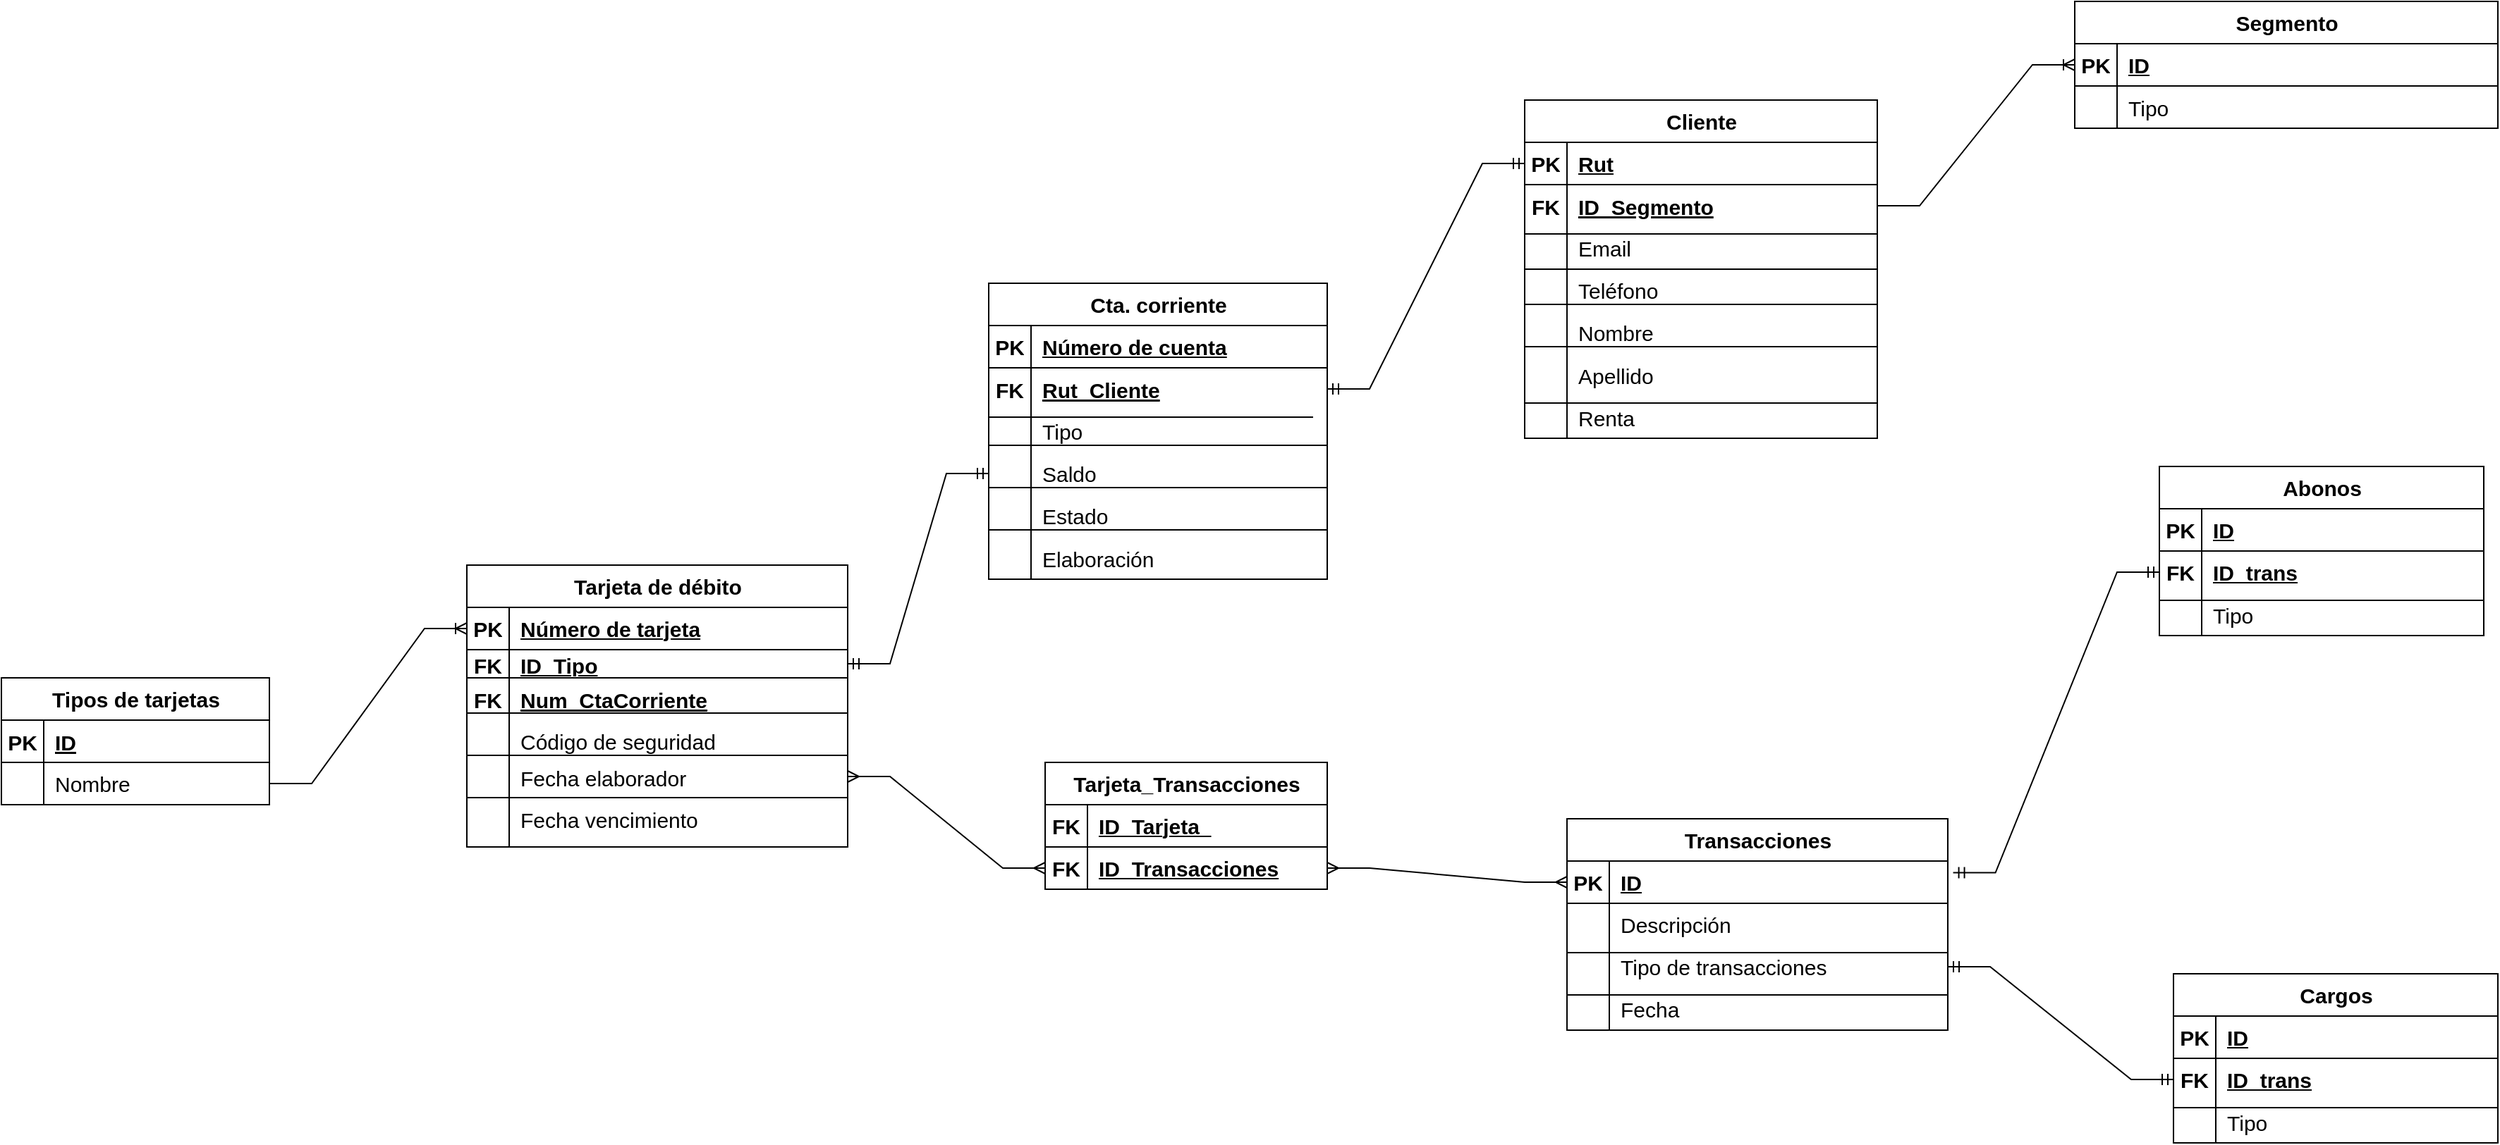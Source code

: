 <mxfile version="28.2.5">
  <diagram name="Página-1" id="zGuOW8MlXvTm0jFQxQUc">
    <mxGraphModel dx="2046" dy="1026" grid="1" gridSize="10" guides="1" tooltips="1" connect="1" arrows="1" fold="1" page="1" pageScale="1" pageWidth="6000" pageHeight="4000" math="0" shadow="0">
      <root>
        <mxCell id="0" />
        <mxCell id="1" parent="0" />
        <mxCell id="PVCWbv62_VOwnZHfIBGJ-14" value="Tarjeta de débito" style="shape=table;startSize=30;container=1;collapsible=1;childLayout=tableLayout;fixedRows=1;rowLines=0;fontStyle=1;align=center;resizeLast=1;html=1;fontSize=15;" parent="1" vertex="1">
          <mxGeometry x="2850" y="3880" width="270" height="200" as="geometry" />
        </mxCell>
        <mxCell id="PVCWbv62_VOwnZHfIBGJ-15" value="" style="shape=tableRow;horizontal=0;startSize=0;swimlaneHead=0;swimlaneBody=0;fillColor=none;collapsible=0;dropTarget=0;points=[[0,0.5],[1,0.5]];portConstraint=eastwest;top=0;left=0;right=0;bottom=1;fontSize=15;" parent="PVCWbv62_VOwnZHfIBGJ-14" vertex="1">
          <mxGeometry y="30" width="270" height="30" as="geometry" />
        </mxCell>
        <mxCell id="PVCWbv62_VOwnZHfIBGJ-16" value="PK" style="shape=partialRectangle;connectable=0;fillColor=none;top=0;left=0;bottom=0;right=0;fontStyle=1;overflow=hidden;whiteSpace=wrap;html=1;fontSize=15;" parent="PVCWbv62_VOwnZHfIBGJ-15" vertex="1">
          <mxGeometry width="30" height="30" as="geometry">
            <mxRectangle width="30" height="30" as="alternateBounds" />
          </mxGeometry>
        </mxCell>
        <mxCell id="PVCWbv62_VOwnZHfIBGJ-17" value="Número de tarjeta" style="shape=partialRectangle;connectable=0;fillColor=none;top=0;left=0;bottom=0;right=0;align=left;spacingLeft=6;fontStyle=5;overflow=hidden;whiteSpace=wrap;html=1;fontSize=15;" parent="PVCWbv62_VOwnZHfIBGJ-15" vertex="1">
          <mxGeometry x="30" width="240" height="30" as="geometry">
            <mxRectangle width="240" height="30" as="alternateBounds" />
          </mxGeometry>
        </mxCell>
        <mxCell id="PVCWbv62_VOwnZHfIBGJ-18" value="" style="shape=tableRow;horizontal=0;startSize=0;swimlaneHead=0;swimlaneBody=0;fillColor=none;collapsible=0;dropTarget=0;points=[[0,0.5],[1,0.5]];portConstraint=eastwest;top=0;left=0;right=0;bottom=0;fontSize=15;" parent="PVCWbv62_VOwnZHfIBGJ-14" vertex="1">
          <mxGeometry y="60" width="270" height="20" as="geometry" />
        </mxCell>
        <mxCell id="PVCWbv62_VOwnZHfIBGJ-19" value="&lt;b&gt;FK&lt;/b&gt;" style="shape=partialRectangle;connectable=0;fillColor=none;top=0;left=0;bottom=0;right=0;editable=1;overflow=hidden;whiteSpace=wrap;html=1;fontSize=15;" parent="PVCWbv62_VOwnZHfIBGJ-18" vertex="1">
          <mxGeometry width="30" height="20" as="geometry">
            <mxRectangle width="30" height="20" as="alternateBounds" />
          </mxGeometry>
        </mxCell>
        <mxCell id="PVCWbv62_VOwnZHfIBGJ-20" value="&lt;u&gt;&lt;b&gt;ID_Tipo&lt;/b&gt;&lt;/u&gt;" style="shape=partialRectangle;connectable=0;fillColor=none;top=0;left=0;bottom=0;right=0;align=left;spacingLeft=6;overflow=hidden;whiteSpace=wrap;html=1;fontSize=15;" parent="PVCWbv62_VOwnZHfIBGJ-18" vertex="1">
          <mxGeometry x="30" width="240" height="20" as="geometry">
            <mxRectangle width="240" height="20" as="alternateBounds" />
          </mxGeometry>
        </mxCell>
        <mxCell id="PVCWbv62_VOwnZHfIBGJ-183" value="" style="shape=tableRow;horizontal=0;startSize=0;swimlaneHead=0;swimlaneBody=0;fillColor=none;collapsible=0;dropTarget=0;points=[[0,0.5],[1,0.5]];portConstraint=eastwest;top=0;left=0;right=0;bottom=0;fontSize=15;" parent="PVCWbv62_VOwnZHfIBGJ-14" vertex="1">
          <mxGeometry y="80" width="270" height="30" as="geometry" />
        </mxCell>
        <mxCell id="PVCWbv62_VOwnZHfIBGJ-184" value="FK" style="shape=partialRectangle;connectable=0;fillColor=none;top=0;left=0;bottom=0;right=0;editable=1;overflow=hidden;fontSize=15;fontStyle=1" parent="PVCWbv62_VOwnZHfIBGJ-183" vertex="1">
          <mxGeometry width="30" height="30" as="geometry">
            <mxRectangle width="30" height="30" as="alternateBounds" />
          </mxGeometry>
        </mxCell>
        <mxCell id="PVCWbv62_VOwnZHfIBGJ-185" value="Num_CtaCorriente" style="shape=partialRectangle;connectable=0;fillColor=none;top=0;left=0;bottom=0;right=0;align=left;spacingLeft=6;overflow=hidden;fontSize=15;fontStyle=5" parent="PVCWbv62_VOwnZHfIBGJ-183" vertex="1">
          <mxGeometry x="30" width="240" height="30" as="geometry">
            <mxRectangle width="240" height="30" as="alternateBounds" />
          </mxGeometry>
        </mxCell>
        <mxCell id="PVCWbv62_VOwnZHfIBGJ-21" value="" style="shape=tableRow;horizontal=0;startSize=0;swimlaneHead=0;swimlaneBody=0;fillColor=none;collapsible=0;dropTarget=0;points=[[0,0.5],[1,0.5]];portConstraint=eastwest;top=0;left=0;right=0;bottom=0;fontSize=15;" parent="PVCWbv62_VOwnZHfIBGJ-14" vertex="1">
          <mxGeometry y="110" width="270" height="30" as="geometry" />
        </mxCell>
        <mxCell id="PVCWbv62_VOwnZHfIBGJ-22" value="" style="shape=partialRectangle;connectable=0;fillColor=none;top=0;left=0;bottom=0;right=0;editable=1;overflow=hidden;whiteSpace=wrap;html=1;fontSize=15;" parent="PVCWbv62_VOwnZHfIBGJ-21" vertex="1">
          <mxGeometry width="30" height="30" as="geometry">
            <mxRectangle width="30" height="30" as="alternateBounds" />
          </mxGeometry>
        </mxCell>
        <mxCell id="PVCWbv62_VOwnZHfIBGJ-23" value="Código de seguridad" style="shape=partialRectangle;connectable=0;fillColor=none;top=0;left=0;bottom=0;right=0;align=left;spacingLeft=6;overflow=hidden;whiteSpace=wrap;html=1;fontSize=15;" parent="PVCWbv62_VOwnZHfIBGJ-21" vertex="1">
          <mxGeometry x="30" width="240" height="30" as="geometry">
            <mxRectangle width="240" height="30" as="alternateBounds" />
          </mxGeometry>
        </mxCell>
        <mxCell id="PVCWbv62_VOwnZHfIBGJ-24" value="" style="shape=tableRow;horizontal=0;startSize=0;swimlaneHead=0;swimlaneBody=0;fillColor=none;collapsible=0;dropTarget=0;points=[[0,0.5],[1,0.5]];portConstraint=eastwest;top=0;left=0;right=0;bottom=0;fontSize=15;" parent="PVCWbv62_VOwnZHfIBGJ-14" vertex="1">
          <mxGeometry y="140" width="270" height="20" as="geometry" />
        </mxCell>
        <mxCell id="PVCWbv62_VOwnZHfIBGJ-25" value="" style="shape=partialRectangle;connectable=0;fillColor=none;top=0;left=0;bottom=0;right=0;editable=1;overflow=hidden;whiteSpace=wrap;html=1;fontSize=15;" parent="PVCWbv62_VOwnZHfIBGJ-24" vertex="1">
          <mxGeometry width="30" height="20" as="geometry">
            <mxRectangle width="30" height="20" as="alternateBounds" />
          </mxGeometry>
        </mxCell>
        <mxCell id="PVCWbv62_VOwnZHfIBGJ-26" value="Fecha elaborador" style="shape=partialRectangle;connectable=0;fillColor=none;top=0;left=0;bottom=0;right=0;align=left;spacingLeft=6;overflow=hidden;whiteSpace=wrap;html=1;fontSize=15;" parent="PVCWbv62_VOwnZHfIBGJ-24" vertex="1">
          <mxGeometry x="30" width="240" height="20" as="geometry">
            <mxRectangle width="240" height="20" as="alternateBounds" />
          </mxGeometry>
        </mxCell>
        <mxCell id="PVCWbv62_VOwnZHfIBGJ-28" value="" style="shape=tableRow;horizontal=0;startSize=0;swimlaneHead=0;swimlaneBody=0;fillColor=none;collapsible=0;dropTarget=0;points=[[0,0.5],[1,0.5]];portConstraint=eastwest;top=0;left=0;right=0;bottom=0;fontSize=15;" parent="PVCWbv62_VOwnZHfIBGJ-14" vertex="1">
          <mxGeometry y="160" width="270" height="40" as="geometry" />
        </mxCell>
        <mxCell id="PVCWbv62_VOwnZHfIBGJ-29" value="" style="shape=partialRectangle;connectable=0;fillColor=none;top=0;left=0;bottom=0;right=0;editable=1;overflow=hidden;fontSize=15;" parent="PVCWbv62_VOwnZHfIBGJ-28" vertex="1">
          <mxGeometry width="30" height="40" as="geometry">
            <mxRectangle width="30" height="40" as="alternateBounds" />
          </mxGeometry>
        </mxCell>
        <mxCell id="PVCWbv62_VOwnZHfIBGJ-30" value="Fecha vencimiento" style="shape=partialRectangle;connectable=0;fillColor=none;top=0;left=0;bottom=0;right=0;align=left;spacingLeft=6;overflow=hidden;fontSize=15;" parent="PVCWbv62_VOwnZHfIBGJ-28" vertex="1">
          <mxGeometry x="30" width="240" height="40" as="geometry">
            <mxRectangle width="240" height="40" as="alternateBounds" />
          </mxGeometry>
        </mxCell>
        <mxCell id="PVCWbv62_VOwnZHfIBGJ-31" style="edgeStyle=orthogonalEdgeStyle;rounded=0;orthogonalLoop=1;jettySize=auto;html=1;exitX=0.5;exitY=1;exitDx=0;exitDy=0;entryX=0.503;entryY=1.022;entryDx=0;entryDy=0;entryPerimeter=0;fontSize=15;" parent="PVCWbv62_VOwnZHfIBGJ-14" source="PVCWbv62_VOwnZHfIBGJ-14" target="PVCWbv62_VOwnZHfIBGJ-28" edge="1">
          <mxGeometry relative="1" as="geometry" />
        </mxCell>
        <mxCell id="PVCWbv62_VOwnZHfIBGJ-36" value="Tipos de tarjetas" style="shape=table;startSize=30;container=1;collapsible=1;childLayout=tableLayout;fixedRows=1;rowLines=0;fontStyle=1;align=center;resizeLast=1;html=1;fontSize=15;" parent="1" vertex="1">
          <mxGeometry x="2520" y="3960" width="190" height="90" as="geometry" />
        </mxCell>
        <mxCell id="m0Mrnol7R8_6-T-omdKF-2" value="" style="shape=tableRow;horizontal=0;startSize=0;swimlaneHead=0;swimlaneBody=0;fillColor=none;collapsible=0;dropTarget=0;points=[[0,0.5],[1,0.5]];portConstraint=eastwest;top=0;left=0;right=0;bottom=0;strokeWidth=1;fontSize=15;" parent="PVCWbv62_VOwnZHfIBGJ-36" vertex="1">
          <mxGeometry y="30" width="190" height="30" as="geometry" />
        </mxCell>
        <mxCell id="m0Mrnol7R8_6-T-omdKF-3" value="PK" style="shape=partialRectangle;connectable=0;fillColor=none;top=0;left=0;bottom=0;right=0;editable=1;overflow=hidden;strokeWidth=1;fontSize=15;fontStyle=1" parent="m0Mrnol7R8_6-T-omdKF-2" vertex="1">
          <mxGeometry width="30" height="30" as="geometry">
            <mxRectangle width="30" height="30" as="alternateBounds" />
          </mxGeometry>
        </mxCell>
        <mxCell id="m0Mrnol7R8_6-T-omdKF-4" value="ID" style="shape=partialRectangle;connectable=0;fillColor=none;top=0;left=0;bottom=0;right=0;align=left;spacingLeft=6;overflow=hidden;strokeWidth=1;fontSize=15;fontStyle=5" parent="m0Mrnol7R8_6-T-omdKF-2" vertex="1">
          <mxGeometry x="30" width="160" height="30" as="geometry">
            <mxRectangle width="160" height="30" as="alternateBounds" />
          </mxGeometry>
        </mxCell>
        <mxCell id="PVCWbv62_VOwnZHfIBGJ-40" value="" style="shape=tableRow;horizontal=0;startSize=0;swimlaneHead=0;swimlaneBody=0;fillColor=none;collapsible=0;dropTarget=0;points=[[0,0.5],[1,0.5]];portConstraint=eastwest;top=0;left=0;right=0;bottom=0;fontSize=15;" parent="PVCWbv62_VOwnZHfIBGJ-36" vertex="1">
          <mxGeometry y="60" width="190" height="30" as="geometry" />
        </mxCell>
        <mxCell id="PVCWbv62_VOwnZHfIBGJ-41" value="" style="shape=partialRectangle;connectable=0;fillColor=none;top=0;left=0;bottom=0;right=0;editable=1;overflow=hidden;whiteSpace=wrap;html=1;fontSize=15;" parent="PVCWbv62_VOwnZHfIBGJ-40" vertex="1">
          <mxGeometry width="30" height="30" as="geometry">
            <mxRectangle width="30" height="30" as="alternateBounds" />
          </mxGeometry>
        </mxCell>
        <mxCell id="PVCWbv62_VOwnZHfIBGJ-42" value="Nombre" style="shape=partialRectangle;connectable=0;fillColor=none;top=0;left=0;bottom=0;right=0;align=left;spacingLeft=6;overflow=hidden;whiteSpace=wrap;html=1;fontSize=15;" parent="PVCWbv62_VOwnZHfIBGJ-40" vertex="1">
          <mxGeometry x="30" width="160" height="30" as="geometry">
            <mxRectangle width="160" height="30" as="alternateBounds" />
          </mxGeometry>
        </mxCell>
        <mxCell id="PVCWbv62_VOwnZHfIBGJ-54" value="" style="edgeStyle=entityRelationEdgeStyle;fontSize=12;html=1;endArrow=ERoneToMany;rounded=0;entryX=0;entryY=0.5;entryDx=0;entryDy=0;exitX=1;exitY=0.5;exitDx=0;exitDy=0;" parent="1" target="PVCWbv62_VOwnZHfIBGJ-15" edge="1">
          <mxGeometry width="100" height="100" relative="1" as="geometry">
            <mxPoint x="2710" y="4035" as="sourcePoint" />
            <mxPoint x="2820" y="3950" as="targetPoint" />
          </mxGeometry>
        </mxCell>
        <mxCell id="PVCWbv62_VOwnZHfIBGJ-55" value="" style="line;strokeWidth=1;rotatable=0;dashed=0;labelPosition=right;align=left;verticalAlign=middle;spacingTop=0;spacingLeft=6;points=[];portConstraint=eastwest;" parent="1" vertex="1">
          <mxGeometry x="2850" y="3955" width="270" height="10" as="geometry" />
        </mxCell>
        <mxCell id="PVCWbv62_VOwnZHfIBGJ-56" value="" style="line;strokeWidth=1;rotatable=0;dashed=0;labelPosition=right;align=left;verticalAlign=middle;spacingTop=0;spacingLeft=6;points=[];portConstraint=eastwest;" parent="1" vertex="1">
          <mxGeometry x="2850" y="3980" width="270" height="10" as="geometry" />
        </mxCell>
        <mxCell id="PVCWbv62_VOwnZHfIBGJ-57" value="" style="line;strokeWidth=1;rotatable=0;dashed=0;labelPosition=right;align=left;verticalAlign=middle;spacingTop=0;spacingLeft=6;points=[];portConstraint=eastwest;" parent="1" vertex="1">
          <mxGeometry x="2850" y="4010" width="270" height="10" as="geometry" />
        </mxCell>
        <mxCell id="PVCWbv62_VOwnZHfIBGJ-58" value="Transacciones" style="shape=table;startSize=30;container=1;collapsible=1;childLayout=tableLayout;fixedRows=1;rowLines=0;fontStyle=1;align=center;resizeLast=1;html=1;fontSize=15;" parent="1" vertex="1">
          <mxGeometry x="3630" y="4060" width="270" height="150" as="geometry" />
        </mxCell>
        <mxCell id="PVCWbv62_VOwnZHfIBGJ-59" value="" style="shape=tableRow;horizontal=0;startSize=0;swimlaneHead=0;swimlaneBody=0;fillColor=none;collapsible=0;dropTarget=0;points=[[0,0.5],[1,0.5]];portConstraint=eastwest;top=0;left=0;right=0;bottom=1;fontSize=15;" parent="PVCWbv62_VOwnZHfIBGJ-58" vertex="1">
          <mxGeometry y="30" width="270" height="30" as="geometry" />
        </mxCell>
        <mxCell id="PVCWbv62_VOwnZHfIBGJ-60" value="PK" style="shape=partialRectangle;connectable=0;fillColor=none;top=0;left=0;bottom=0;right=0;fontStyle=1;overflow=hidden;whiteSpace=wrap;html=1;fontSize=15;" parent="PVCWbv62_VOwnZHfIBGJ-59" vertex="1">
          <mxGeometry width="30" height="30" as="geometry">
            <mxRectangle width="30" height="30" as="alternateBounds" />
          </mxGeometry>
        </mxCell>
        <mxCell id="PVCWbv62_VOwnZHfIBGJ-61" value="ID" style="shape=partialRectangle;connectable=0;fillColor=none;top=0;left=0;bottom=0;right=0;align=left;spacingLeft=6;fontStyle=5;overflow=hidden;whiteSpace=wrap;html=1;fontSize=15;" parent="PVCWbv62_VOwnZHfIBGJ-59" vertex="1">
          <mxGeometry x="30" width="240" height="30" as="geometry">
            <mxRectangle width="240" height="30" as="alternateBounds" />
          </mxGeometry>
        </mxCell>
        <mxCell id="PVCWbv62_VOwnZHfIBGJ-62" value="" style="shape=tableRow;horizontal=0;startSize=0;swimlaneHead=0;swimlaneBody=0;fillColor=none;collapsible=0;dropTarget=0;points=[[0,0.5],[1,0.5]];portConstraint=eastwest;top=0;left=0;right=0;bottom=0;fontSize=15;" parent="PVCWbv62_VOwnZHfIBGJ-58" vertex="1">
          <mxGeometry y="60" width="270" height="30" as="geometry" />
        </mxCell>
        <mxCell id="PVCWbv62_VOwnZHfIBGJ-63" value="" style="shape=partialRectangle;connectable=0;fillColor=none;top=0;left=0;bottom=0;right=0;editable=1;overflow=hidden;whiteSpace=wrap;html=1;fontSize=15;" parent="PVCWbv62_VOwnZHfIBGJ-62" vertex="1">
          <mxGeometry width="30" height="30" as="geometry">
            <mxRectangle width="30" height="30" as="alternateBounds" />
          </mxGeometry>
        </mxCell>
        <mxCell id="PVCWbv62_VOwnZHfIBGJ-64" value="Descripción" style="shape=partialRectangle;connectable=0;fillColor=none;top=0;left=0;bottom=0;right=0;align=left;spacingLeft=6;overflow=hidden;whiteSpace=wrap;html=1;fontSize=15;" parent="PVCWbv62_VOwnZHfIBGJ-62" vertex="1">
          <mxGeometry x="30" width="240" height="30" as="geometry">
            <mxRectangle width="240" height="30" as="alternateBounds" />
          </mxGeometry>
        </mxCell>
        <mxCell id="PVCWbv62_VOwnZHfIBGJ-65" value="" style="shape=tableRow;horizontal=0;startSize=0;swimlaneHead=0;swimlaneBody=0;fillColor=none;collapsible=0;dropTarget=0;points=[[0,0.5],[1,0.5]];portConstraint=eastwest;top=0;left=0;right=0;bottom=0;fontSize=15;" parent="PVCWbv62_VOwnZHfIBGJ-58" vertex="1">
          <mxGeometry y="90" width="270" height="30" as="geometry" />
        </mxCell>
        <mxCell id="PVCWbv62_VOwnZHfIBGJ-66" value="" style="shape=partialRectangle;connectable=0;fillColor=none;top=0;left=0;bottom=0;right=0;editable=1;overflow=hidden;whiteSpace=wrap;html=1;fontSize=15;" parent="PVCWbv62_VOwnZHfIBGJ-65" vertex="1">
          <mxGeometry width="30" height="30" as="geometry">
            <mxRectangle width="30" height="30" as="alternateBounds" />
          </mxGeometry>
        </mxCell>
        <mxCell id="PVCWbv62_VOwnZHfIBGJ-67" value="Tipo de transacciones" style="shape=partialRectangle;connectable=0;fillColor=none;top=0;left=0;bottom=0;right=0;align=left;spacingLeft=6;overflow=hidden;whiteSpace=wrap;html=1;fontSize=15;" parent="PVCWbv62_VOwnZHfIBGJ-65" vertex="1">
          <mxGeometry x="30" width="240" height="30" as="geometry">
            <mxRectangle width="240" height="30" as="alternateBounds" />
          </mxGeometry>
        </mxCell>
        <mxCell id="PVCWbv62_VOwnZHfIBGJ-68" value="" style="shape=tableRow;horizontal=0;startSize=0;swimlaneHead=0;swimlaneBody=0;fillColor=none;collapsible=0;dropTarget=0;points=[[0,0.5],[1,0.5]];portConstraint=eastwest;top=0;left=0;right=0;bottom=0;fontSize=15;" parent="PVCWbv62_VOwnZHfIBGJ-58" vertex="1">
          <mxGeometry y="120" width="270" height="30" as="geometry" />
        </mxCell>
        <mxCell id="PVCWbv62_VOwnZHfIBGJ-69" value="" style="shape=partialRectangle;connectable=0;fillColor=none;top=0;left=0;bottom=0;right=0;editable=1;overflow=hidden;whiteSpace=wrap;html=1;fontSize=15;" parent="PVCWbv62_VOwnZHfIBGJ-68" vertex="1">
          <mxGeometry width="30" height="30" as="geometry">
            <mxRectangle width="30" height="30" as="alternateBounds" />
          </mxGeometry>
        </mxCell>
        <mxCell id="PVCWbv62_VOwnZHfIBGJ-70" value="Fecha" style="shape=partialRectangle;connectable=0;fillColor=none;top=0;left=0;bottom=0;right=0;align=left;spacingLeft=6;overflow=hidden;whiteSpace=wrap;html=1;fontSize=15;" parent="PVCWbv62_VOwnZHfIBGJ-68" vertex="1">
          <mxGeometry x="30" width="240" height="30" as="geometry">
            <mxRectangle width="240" height="30" as="alternateBounds" />
          </mxGeometry>
        </mxCell>
        <mxCell id="PVCWbv62_VOwnZHfIBGJ-81" value="Tarjeta_Transacciones" style="shape=table;startSize=30;container=1;collapsible=1;childLayout=tableLayout;fixedRows=1;rowLines=0;fontStyle=1;align=center;resizeLast=1;html=1;fontSize=15;" parent="1" vertex="1">
          <mxGeometry x="3260" y="4020" width="200" height="90" as="geometry" />
        </mxCell>
        <mxCell id="PVCWbv62_VOwnZHfIBGJ-82" value="" style="shape=tableRow;horizontal=0;startSize=0;swimlaneHead=0;swimlaneBody=0;fillColor=none;collapsible=0;dropTarget=0;points=[[0,0.5],[1,0.5]];portConstraint=eastwest;top=0;left=0;right=0;bottom=1;fontSize=15;" parent="PVCWbv62_VOwnZHfIBGJ-81" vertex="1">
          <mxGeometry y="30" width="200" height="30" as="geometry" />
        </mxCell>
        <mxCell id="PVCWbv62_VOwnZHfIBGJ-83" value="FK" style="shape=partialRectangle;connectable=0;fillColor=none;top=0;left=0;bottom=0;right=0;fontStyle=1;overflow=hidden;whiteSpace=wrap;html=1;fontSize=15;" parent="PVCWbv62_VOwnZHfIBGJ-82" vertex="1">
          <mxGeometry width="30" height="30" as="geometry">
            <mxRectangle width="30" height="30" as="alternateBounds" />
          </mxGeometry>
        </mxCell>
        <mxCell id="PVCWbv62_VOwnZHfIBGJ-84" value="ID_Tarjeta&amp;nbsp;&amp;nbsp;" style="shape=partialRectangle;connectable=0;fillColor=none;top=0;left=0;bottom=0;right=0;align=left;spacingLeft=6;fontStyle=5;overflow=hidden;whiteSpace=wrap;html=1;fontSize=15;" parent="PVCWbv62_VOwnZHfIBGJ-82" vertex="1">
          <mxGeometry x="30" width="170" height="30" as="geometry">
            <mxRectangle width="170" height="30" as="alternateBounds" />
          </mxGeometry>
        </mxCell>
        <mxCell id="PVCWbv62_VOwnZHfIBGJ-85" value="" style="shape=tableRow;horizontal=0;startSize=0;swimlaneHead=0;swimlaneBody=0;fillColor=none;collapsible=0;dropTarget=0;points=[[0,0.5],[1,0.5]];portConstraint=eastwest;top=0;left=0;right=0;bottom=0;fontSize=15;" parent="PVCWbv62_VOwnZHfIBGJ-81" vertex="1">
          <mxGeometry y="60" width="200" height="30" as="geometry" />
        </mxCell>
        <mxCell id="PVCWbv62_VOwnZHfIBGJ-86" value="&lt;b&gt;FK&lt;/b&gt;" style="shape=partialRectangle;connectable=0;fillColor=none;top=0;left=0;bottom=0;right=0;editable=1;overflow=hidden;whiteSpace=wrap;html=1;fontSize=15;" parent="PVCWbv62_VOwnZHfIBGJ-85" vertex="1">
          <mxGeometry width="30" height="30" as="geometry">
            <mxRectangle width="30" height="30" as="alternateBounds" />
          </mxGeometry>
        </mxCell>
        <mxCell id="PVCWbv62_VOwnZHfIBGJ-87" value="&lt;b&gt;&lt;u&gt;ID_Transacciones&lt;/u&gt;&lt;/b&gt;" style="shape=partialRectangle;connectable=0;fillColor=none;top=0;left=0;bottom=0;right=0;align=left;spacingLeft=6;overflow=hidden;whiteSpace=wrap;html=1;fontSize=15;" parent="PVCWbv62_VOwnZHfIBGJ-85" vertex="1">
          <mxGeometry x="30" width="170" height="30" as="geometry">
            <mxRectangle width="170" height="30" as="alternateBounds" />
          </mxGeometry>
        </mxCell>
        <mxCell id="PVCWbv62_VOwnZHfIBGJ-94" value="" style="edgeStyle=entityRelationEdgeStyle;fontSize=12;html=1;endArrow=ERmany;startArrow=ERmany;rounded=0;exitX=1;exitY=0.5;exitDx=0;exitDy=0;entryX=0;entryY=0.5;entryDx=0;entryDy=0;" parent="1" source="PVCWbv62_VOwnZHfIBGJ-24" target="PVCWbv62_VOwnZHfIBGJ-85" edge="1">
          <mxGeometry width="100" height="100" relative="1" as="geometry">
            <mxPoint x="3230" y="4020" as="sourcePoint" />
            <mxPoint x="3330" y="3920" as="targetPoint" />
          </mxGeometry>
        </mxCell>
        <mxCell id="PVCWbv62_VOwnZHfIBGJ-95" value="" style="edgeStyle=entityRelationEdgeStyle;fontSize=12;html=1;endArrow=ERmany;startArrow=ERmany;rounded=0;entryX=0;entryY=0.5;entryDx=0;entryDy=0;exitX=1;exitY=0.5;exitDx=0;exitDy=0;" parent="1" source="PVCWbv62_VOwnZHfIBGJ-85" target="PVCWbv62_VOwnZHfIBGJ-59" edge="1">
          <mxGeometry width="100" height="100" relative="1" as="geometry">
            <mxPoint x="3480" y="4035" as="sourcePoint" />
            <mxPoint x="3560" y="4285" as="targetPoint" />
          </mxGeometry>
        </mxCell>
        <mxCell id="PVCWbv62_VOwnZHfIBGJ-97" value="Abonos" style="shape=table;startSize=30;container=1;collapsible=1;childLayout=tableLayout;fixedRows=1;rowLines=0;fontStyle=1;align=center;resizeLast=1;html=1;fontSize=15;" parent="1" vertex="1">
          <mxGeometry x="4050" y="3810" width="230" height="120" as="geometry" />
        </mxCell>
        <mxCell id="PVCWbv62_VOwnZHfIBGJ-98" value="" style="shape=tableRow;horizontal=0;startSize=0;swimlaneHead=0;swimlaneBody=0;fillColor=none;collapsible=0;dropTarget=0;points=[[0,0.5],[1,0.5]];portConstraint=eastwest;top=0;left=0;right=0;bottom=1;fontSize=15;" parent="PVCWbv62_VOwnZHfIBGJ-97" vertex="1">
          <mxGeometry y="30" width="230" height="30" as="geometry" />
        </mxCell>
        <mxCell id="PVCWbv62_VOwnZHfIBGJ-99" value="PK" style="shape=partialRectangle;connectable=0;fillColor=none;top=0;left=0;bottom=0;right=0;fontStyle=1;overflow=hidden;whiteSpace=wrap;html=1;fontSize=15;" parent="PVCWbv62_VOwnZHfIBGJ-98" vertex="1">
          <mxGeometry width="30" height="30" as="geometry">
            <mxRectangle width="30" height="30" as="alternateBounds" />
          </mxGeometry>
        </mxCell>
        <mxCell id="PVCWbv62_VOwnZHfIBGJ-100" value="ID" style="shape=partialRectangle;connectable=0;fillColor=none;top=0;left=0;bottom=0;right=0;align=left;spacingLeft=6;fontStyle=5;overflow=hidden;whiteSpace=wrap;html=1;fontSize=15;" parent="PVCWbv62_VOwnZHfIBGJ-98" vertex="1">
          <mxGeometry x="30" width="200" height="30" as="geometry">
            <mxRectangle width="200" height="30" as="alternateBounds" />
          </mxGeometry>
        </mxCell>
        <mxCell id="PVCWbv62_VOwnZHfIBGJ-101" value="" style="shape=tableRow;horizontal=0;startSize=0;swimlaneHead=0;swimlaneBody=0;fillColor=none;collapsible=0;dropTarget=0;points=[[0,0.5],[1,0.5]];portConstraint=eastwest;top=0;left=0;right=0;bottom=0;fontSize=15;" parent="PVCWbv62_VOwnZHfIBGJ-97" vertex="1">
          <mxGeometry y="60" width="230" height="30" as="geometry" />
        </mxCell>
        <mxCell id="PVCWbv62_VOwnZHfIBGJ-102" value="&lt;b&gt;FK&lt;/b&gt;" style="shape=partialRectangle;connectable=0;fillColor=none;top=0;left=0;bottom=0;right=0;editable=1;overflow=hidden;whiteSpace=wrap;html=1;fontSize=15;" parent="PVCWbv62_VOwnZHfIBGJ-101" vertex="1">
          <mxGeometry width="30" height="30" as="geometry">
            <mxRectangle width="30" height="30" as="alternateBounds" />
          </mxGeometry>
        </mxCell>
        <mxCell id="PVCWbv62_VOwnZHfIBGJ-103" value="&lt;u&gt;&lt;b&gt;ID_trans&lt;/b&gt;&lt;/u&gt;" style="shape=partialRectangle;connectable=0;fillColor=none;top=0;left=0;bottom=0;right=0;align=left;spacingLeft=6;overflow=hidden;whiteSpace=wrap;html=1;fontSize=15;" parent="PVCWbv62_VOwnZHfIBGJ-101" vertex="1">
          <mxGeometry x="30" width="200" height="30" as="geometry">
            <mxRectangle width="200" height="30" as="alternateBounds" />
          </mxGeometry>
        </mxCell>
        <mxCell id="PVCWbv62_VOwnZHfIBGJ-148" value="" style="shape=tableRow;horizontal=0;startSize=0;swimlaneHead=0;swimlaneBody=0;fillColor=none;collapsible=0;dropTarget=0;points=[[0,0.5],[1,0.5]];portConstraint=eastwest;top=0;left=0;right=0;bottom=0;fontSize=15;" parent="PVCWbv62_VOwnZHfIBGJ-97" vertex="1">
          <mxGeometry y="90" width="230" height="30" as="geometry" />
        </mxCell>
        <mxCell id="PVCWbv62_VOwnZHfIBGJ-149" value="" style="shape=partialRectangle;connectable=0;fillColor=none;top=0;left=0;bottom=0;right=0;editable=1;overflow=hidden;fontSize=15;" parent="PVCWbv62_VOwnZHfIBGJ-148" vertex="1">
          <mxGeometry width="30" height="30" as="geometry">
            <mxRectangle width="30" height="30" as="alternateBounds" />
          </mxGeometry>
        </mxCell>
        <mxCell id="PVCWbv62_VOwnZHfIBGJ-150" value="Tipo" style="shape=partialRectangle;connectable=0;fillColor=none;top=0;left=0;bottom=0;right=0;align=left;spacingLeft=6;overflow=hidden;fontSize=15;" parent="PVCWbv62_VOwnZHfIBGJ-148" vertex="1">
          <mxGeometry x="30" width="200" height="30" as="geometry">
            <mxRectangle width="200" height="30" as="alternateBounds" />
          </mxGeometry>
        </mxCell>
        <mxCell id="PVCWbv62_VOwnZHfIBGJ-118" value="Cargos" style="shape=table;startSize=30;container=1;collapsible=1;childLayout=tableLayout;fixedRows=1;rowLines=0;fontStyle=1;align=center;resizeLast=1;html=1;fontSize=15;" parent="1" vertex="1">
          <mxGeometry x="4060" y="4170" width="230" height="120" as="geometry" />
        </mxCell>
        <mxCell id="PVCWbv62_VOwnZHfIBGJ-119" value="" style="shape=tableRow;horizontal=0;startSize=0;swimlaneHead=0;swimlaneBody=0;fillColor=none;collapsible=0;dropTarget=0;points=[[0,0.5],[1,0.5]];portConstraint=eastwest;top=0;left=0;right=0;bottom=1;fontSize=15;" parent="PVCWbv62_VOwnZHfIBGJ-118" vertex="1">
          <mxGeometry y="30" width="230" height="30" as="geometry" />
        </mxCell>
        <mxCell id="PVCWbv62_VOwnZHfIBGJ-120" value="PK" style="shape=partialRectangle;connectable=0;fillColor=none;top=0;left=0;bottom=0;right=0;fontStyle=1;overflow=hidden;whiteSpace=wrap;html=1;fontSize=15;" parent="PVCWbv62_VOwnZHfIBGJ-119" vertex="1">
          <mxGeometry width="30" height="30" as="geometry">
            <mxRectangle width="30" height="30" as="alternateBounds" />
          </mxGeometry>
        </mxCell>
        <mxCell id="PVCWbv62_VOwnZHfIBGJ-121" value="ID" style="shape=partialRectangle;connectable=0;fillColor=none;top=0;left=0;bottom=0;right=0;align=left;spacingLeft=6;fontStyle=5;overflow=hidden;whiteSpace=wrap;html=1;fontSize=15;" parent="PVCWbv62_VOwnZHfIBGJ-119" vertex="1">
          <mxGeometry x="30" width="200" height="30" as="geometry">
            <mxRectangle width="200" height="30" as="alternateBounds" />
          </mxGeometry>
        </mxCell>
        <mxCell id="PVCWbv62_VOwnZHfIBGJ-122" value="" style="shape=tableRow;horizontal=0;startSize=0;swimlaneHead=0;swimlaneBody=0;fillColor=none;collapsible=0;dropTarget=0;points=[[0,0.5],[1,0.5]];portConstraint=eastwest;top=0;left=0;right=0;bottom=0;fontSize=15;" parent="PVCWbv62_VOwnZHfIBGJ-118" vertex="1">
          <mxGeometry y="60" width="230" height="30" as="geometry" />
        </mxCell>
        <mxCell id="PVCWbv62_VOwnZHfIBGJ-123" value="&lt;b&gt;FK&lt;/b&gt;" style="shape=partialRectangle;connectable=0;fillColor=none;top=0;left=0;bottom=0;right=0;editable=1;overflow=hidden;whiteSpace=wrap;html=1;fontSize=15;" parent="PVCWbv62_VOwnZHfIBGJ-122" vertex="1">
          <mxGeometry width="30" height="30" as="geometry">
            <mxRectangle width="30" height="30" as="alternateBounds" />
          </mxGeometry>
        </mxCell>
        <mxCell id="PVCWbv62_VOwnZHfIBGJ-124" value="&lt;u&gt;&lt;b&gt;ID_trans&lt;/b&gt;&lt;/u&gt;" style="shape=partialRectangle;connectable=0;fillColor=none;top=0;left=0;bottom=0;right=0;align=left;spacingLeft=6;overflow=hidden;whiteSpace=wrap;html=1;fontSize=15;" parent="PVCWbv62_VOwnZHfIBGJ-122" vertex="1">
          <mxGeometry x="30" width="200" height="30" as="geometry">
            <mxRectangle width="200" height="30" as="alternateBounds" />
          </mxGeometry>
        </mxCell>
        <mxCell id="m0Mrnol7R8_6-T-omdKF-63" value="" style="shape=tableRow;horizontal=0;startSize=0;swimlaneHead=0;swimlaneBody=0;fillColor=none;collapsible=0;dropTarget=0;points=[[0,0.5],[1,0.5]];portConstraint=eastwest;top=0;left=0;right=0;bottom=0;fontSize=15;" parent="PVCWbv62_VOwnZHfIBGJ-118" vertex="1">
          <mxGeometry y="90" width="230" height="30" as="geometry" />
        </mxCell>
        <mxCell id="m0Mrnol7R8_6-T-omdKF-64" value="" style="shape=partialRectangle;connectable=0;fillColor=none;top=0;left=0;bottom=0;right=0;editable=1;overflow=hidden;fontSize=15;" parent="m0Mrnol7R8_6-T-omdKF-63" vertex="1">
          <mxGeometry width="30" height="30" as="geometry">
            <mxRectangle width="30" height="30" as="alternateBounds" />
          </mxGeometry>
        </mxCell>
        <mxCell id="m0Mrnol7R8_6-T-omdKF-65" value="Tipo" style="shape=partialRectangle;connectable=0;fillColor=none;top=0;left=0;bottom=0;right=0;align=left;spacingLeft=6;overflow=hidden;fontSize=15;" parent="m0Mrnol7R8_6-T-omdKF-63" vertex="1">
          <mxGeometry x="30" width="200" height="30" as="geometry">
            <mxRectangle width="200" height="30" as="alternateBounds" />
          </mxGeometry>
        </mxCell>
        <mxCell id="PVCWbv62_VOwnZHfIBGJ-167" value="" style="edgeStyle=entityRelationEdgeStyle;fontSize=12;html=1;endArrow=ERmandOne;startArrow=ERmandOne;rounded=0;exitX=1.014;exitY=0.277;exitDx=0;exitDy=0;exitPerimeter=0;entryX=0;entryY=0.5;entryDx=0;entryDy=0;" parent="1" source="PVCWbv62_VOwnZHfIBGJ-59" target="PVCWbv62_VOwnZHfIBGJ-101" edge="1">
          <mxGeometry width="100" height="100" relative="1" as="geometry">
            <mxPoint x="3920" y="4100" as="sourcePoint" />
            <mxPoint x="4020" y="4000" as="targetPoint" />
          </mxGeometry>
        </mxCell>
        <mxCell id="PVCWbv62_VOwnZHfIBGJ-168" value="" style="edgeStyle=entityRelationEdgeStyle;fontSize=12;html=1;endArrow=ERmandOne;startArrow=ERmandOne;rounded=0;exitX=1;exitY=0.5;exitDx=0;exitDy=0;entryX=0;entryY=0.5;entryDx=0;entryDy=0;" parent="1" source="PVCWbv62_VOwnZHfIBGJ-65" target="PVCWbv62_VOwnZHfIBGJ-122" edge="1">
          <mxGeometry width="100" height="100" relative="1" as="geometry">
            <mxPoint x="3904" y="4433" as="sourcePoint" />
            <mxPoint x="4050" y="4250" as="targetPoint" />
          </mxGeometry>
        </mxCell>
        <mxCell id="PVCWbv62_VOwnZHfIBGJ-169" value="Cta. corriente" style="shape=table;startSize=30;container=1;collapsible=1;childLayout=tableLayout;fixedRows=1;rowLines=0;fontStyle=1;align=center;resizeLast=1;html=1;fontSize=15;" parent="1" vertex="1">
          <mxGeometry x="3220" y="3680" width="240" height="210" as="geometry" />
        </mxCell>
        <mxCell id="PVCWbv62_VOwnZHfIBGJ-170" value="" style="shape=tableRow;horizontal=0;startSize=0;swimlaneHead=0;swimlaneBody=0;fillColor=none;collapsible=0;dropTarget=0;points=[[0,0.5],[1,0.5]];portConstraint=eastwest;top=0;left=0;right=0;bottom=1;fontSize=15;" parent="PVCWbv62_VOwnZHfIBGJ-169" vertex="1">
          <mxGeometry y="30" width="240" height="30" as="geometry" />
        </mxCell>
        <mxCell id="PVCWbv62_VOwnZHfIBGJ-171" value="PK" style="shape=partialRectangle;connectable=0;fillColor=none;top=0;left=0;bottom=0;right=0;fontStyle=1;overflow=hidden;whiteSpace=wrap;html=1;fontSize=15;" parent="PVCWbv62_VOwnZHfIBGJ-170" vertex="1">
          <mxGeometry width="30" height="30" as="geometry">
            <mxRectangle width="30" height="30" as="alternateBounds" />
          </mxGeometry>
        </mxCell>
        <mxCell id="PVCWbv62_VOwnZHfIBGJ-172" value="Número de cuenta" style="shape=partialRectangle;connectable=0;fillColor=none;top=0;left=0;bottom=0;right=0;align=left;spacingLeft=6;fontStyle=5;overflow=hidden;whiteSpace=wrap;html=1;fontSize=15;" parent="PVCWbv62_VOwnZHfIBGJ-170" vertex="1">
          <mxGeometry x="30" width="210" height="30" as="geometry">
            <mxRectangle width="210" height="30" as="alternateBounds" />
          </mxGeometry>
        </mxCell>
        <mxCell id="PVCWbv62_VOwnZHfIBGJ-225" value="" style="shape=tableRow;horizontal=0;startSize=0;swimlaneHead=0;swimlaneBody=0;fillColor=none;collapsible=0;dropTarget=0;points=[[0,0.5],[1,0.5]];portConstraint=eastwest;top=0;left=0;right=0;bottom=0;fontSize=15;" parent="PVCWbv62_VOwnZHfIBGJ-169" vertex="1">
          <mxGeometry y="60" width="240" height="30" as="geometry" />
        </mxCell>
        <mxCell id="PVCWbv62_VOwnZHfIBGJ-226" value="FK" style="shape=partialRectangle;connectable=0;fillColor=none;top=0;left=0;bottom=0;right=0;editable=1;overflow=hidden;fontSize=15;fontStyle=1" parent="PVCWbv62_VOwnZHfIBGJ-225" vertex="1">
          <mxGeometry width="30" height="30" as="geometry">
            <mxRectangle width="30" height="30" as="alternateBounds" />
          </mxGeometry>
        </mxCell>
        <mxCell id="PVCWbv62_VOwnZHfIBGJ-227" value="Rut_Cliente" style="shape=partialRectangle;connectable=0;fillColor=none;top=0;left=0;bottom=0;right=0;align=left;spacingLeft=6;overflow=hidden;fontSize=15;fontStyle=5" parent="PVCWbv62_VOwnZHfIBGJ-225" vertex="1">
          <mxGeometry x="30" width="210" height="30" as="geometry">
            <mxRectangle width="210" height="30" as="alternateBounds" />
          </mxGeometry>
        </mxCell>
        <mxCell id="PVCWbv62_VOwnZHfIBGJ-173" value="" style="shape=tableRow;horizontal=0;startSize=0;swimlaneHead=0;swimlaneBody=0;fillColor=none;collapsible=0;dropTarget=0;points=[[0,0.5],[1,0.5]];portConstraint=eastwest;top=0;left=0;right=0;bottom=0;fontSize=15;" parent="PVCWbv62_VOwnZHfIBGJ-169" vertex="1">
          <mxGeometry y="90" width="240" height="30" as="geometry" />
        </mxCell>
        <mxCell id="PVCWbv62_VOwnZHfIBGJ-174" value="" style="shape=partialRectangle;connectable=0;fillColor=none;top=0;left=0;bottom=0;right=0;editable=1;overflow=hidden;whiteSpace=wrap;html=1;fontSize=15;" parent="PVCWbv62_VOwnZHfIBGJ-173" vertex="1">
          <mxGeometry width="30" height="30" as="geometry">
            <mxRectangle width="30" height="30" as="alternateBounds" />
          </mxGeometry>
        </mxCell>
        <mxCell id="PVCWbv62_VOwnZHfIBGJ-175" value="Tipo" style="shape=partialRectangle;connectable=0;fillColor=none;top=0;left=0;bottom=0;right=0;align=left;spacingLeft=6;overflow=hidden;whiteSpace=wrap;html=1;fontSize=15;" parent="PVCWbv62_VOwnZHfIBGJ-173" vertex="1">
          <mxGeometry x="30" width="210" height="30" as="geometry">
            <mxRectangle width="210" height="30" as="alternateBounds" />
          </mxGeometry>
        </mxCell>
        <mxCell id="PVCWbv62_VOwnZHfIBGJ-176" value="" style="shape=tableRow;horizontal=0;startSize=0;swimlaneHead=0;swimlaneBody=0;fillColor=none;collapsible=0;dropTarget=0;points=[[0,0.5],[1,0.5]];portConstraint=eastwest;top=0;left=0;right=0;bottom=0;fontSize=15;" parent="PVCWbv62_VOwnZHfIBGJ-169" vertex="1">
          <mxGeometry y="120" width="240" height="30" as="geometry" />
        </mxCell>
        <mxCell id="PVCWbv62_VOwnZHfIBGJ-177" value="" style="shape=partialRectangle;connectable=0;fillColor=none;top=0;left=0;bottom=0;right=0;editable=1;overflow=hidden;whiteSpace=wrap;html=1;fontSize=15;" parent="PVCWbv62_VOwnZHfIBGJ-176" vertex="1">
          <mxGeometry width="30" height="30" as="geometry">
            <mxRectangle width="30" height="30" as="alternateBounds" />
          </mxGeometry>
        </mxCell>
        <mxCell id="PVCWbv62_VOwnZHfIBGJ-178" value="Saldo" style="shape=partialRectangle;connectable=0;fillColor=none;top=0;left=0;bottom=0;right=0;align=left;spacingLeft=6;overflow=hidden;whiteSpace=wrap;html=1;fontSize=15;" parent="PVCWbv62_VOwnZHfIBGJ-176" vertex="1">
          <mxGeometry x="30" width="210" height="30" as="geometry">
            <mxRectangle width="210" height="30" as="alternateBounds" />
          </mxGeometry>
        </mxCell>
        <mxCell id="PVCWbv62_VOwnZHfIBGJ-179" value="" style="shape=tableRow;horizontal=0;startSize=0;swimlaneHead=0;swimlaneBody=0;fillColor=none;collapsible=0;dropTarget=0;points=[[0,0.5],[1,0.5]];portConstraint=eastwest;top=0;left=0;right=0;bottom=0;fontSize=15;" parent="PVCWbv62_VOwnZHfIBGJ-169" vertex="1">
          <mxGeometry y="150" width="240" height="30" as="geometry" />
        </mxCell>
        <mxCell id="PVCWbv62_VOwnZHfIBGJ-180" value="" style="shape=partialRectangle;connectable=0;fillColor=none;top=0;left=0;bottom=0;right=0;editable=1;overflow=hidden;whiteSpace=wrap;html=1;fontSize=15;" parent="PVCWbv62_VOwnZHfIBGJ-179" vertex="1">
          <mxGeometry width="30" height="30" as="geometry">
            <mxRectangle width="30" height="30" as="alternateBounds" />
          </mxGeometry>
        </mxCell>
        <mxCell id="PVCWbv62_VOwnZHfIBGJ-181" value="Estado" style="shape=partialRectangle;connectable=0;fillColor=none;top=0;left=0;bottom=0;right=0;align=left;spacingLeft=6;overflow=hidden;whiteSpace=wrap;html=1;fontSize=15;" parent="PVCWbv62_VOwnZHfIBGJ-179" vertex="1">
          <mxGeometry x="30" width="210" height="30" as="geometry">
            <mxRectangle width="210" height="30" as="alternateBounds" />
          </mxGeometry>
        </mxCell>
        <mxCell id="PVCWbv62_VOwnZHfIBGJ-187" value="" style="shape=tableRow;horizontal=0;startSize=0;swimlaneHead=0;swimlaneBody=0;fillColor=none;collapsible=0;dropTarget=0;points=[[0,0.5],[1,0.5]];portConstraint=eastwest;top=0;left=0;right=0;bottom=0;fontSize=15;" parent="PVCWbv62_VOwnZHfIBGJ-169" vertex="1">
          <mxGeometry y="180" width="240" height="30" as="geometry" />
        </mxCell>
        <mxCell id="PVCWbv62_VOwnZHfIBGJ-188" value="" style="shape=partialRectangle;connectable=0;fillColor=none;top=0;left=0;bottom=0;right=0;editable=1;overflow=hidden;fontSize=15;" parent="PVCWbv62_VOwnZHfIBGJ-187" vertex="1">
          <mxGeometry width="30" height="30" as="geometry">
            <mxRectangle width="30" height="30" as="alternateBounds" />
          </mxGeometry>
        </mxCell>
        <mxCell id="PVCWbv62_VOwnZHfIBGJ-189" value="Elaboración" style="shape=partialRectangle;connectable=0;fillColor=none;top=0;left=0;bottom=0;right=0;align=left;spacingLeft=6;overflow=hidden;fontSize=15;" parent="PVCWbv62_VOwnZHfIBGJ-187" vertex="1">
          <mxGeometry x="30" width="210" height="30" as="geometry">
            <mxRectangle width="210" height="30" as="alternateBounds" />
          </mxGeometry>
        </mxCell>
        <mxCell id="PVCWbv62_VOwnZHfIBGJ-194" value="" style="edgeStyle=entityRelationEdgeStyle;fontSize=12;html=1;endArrow=ERmandOne;startArrow=ERmandOne;rounded=0;exitX=1;exitY=0.5;exitDx=0;exitDy=0;entryX=0;entryY=0.5;entryDx=0;entryDy=0;" parent="1" source="PVCWbv62_VOwnZHfIBGJ-18" target="PVCWbv62_VOwnZHfIBGJ-176" edge="1">
          <mxGeometry width="100" height="100" relative="1" as="geometry">
            <mxPoint x="3120" y="3910" as="sourcePoint" />
            <mxPoint x="3220" y="3810" as="targetPoint" />
          </mxGeometry>
        </mxCell>
        <mxCell id="PVCWbv62_VOwnZHfIBGJ-195" value="Cliente" style="shape=table;startSize=30;container=1;collapsible=1;childLayout=tableLayout;fixedRows=1;rowLines=0;fontStyle=1;align=center;resizeLast=1;html=1;fontSize=15;" parent="1" vertex="1">
          <mxGeometry x="3600" y="3550" width="250" height="240" as="geometry" />
        </mxCell>
        <mxCell id="PVCWbv62_VOwnZHfIBGJ-196" value="" style="shape=tableRow;horizontal=0;startSize=0;swimlaneHead=0;swimlaneBody=0;fillColor=none;collapsible=0;dropTarget=0;points=[[0,0.5],[1,0.5]];portConstraint=eastwest;top=0;left=0;right=0;bottom=1;fontSize=15;" parent="PVCWbv62_VOwnZHfIBGJ-195" vertex="1">
          <mxGeometry y="30" width="250" height="30" as="geometry" />
        </mxCell>
        <mxCell id="PVCWbv62_VOwnZHfIBGJ-197" value="PK" style="shape=partialRectangle;connectable=0;fillColor=none;top=0;left=0;bottom=0;right=0;fontStyle=1;overflow=hidden;whiteSpace=wrap;html=1;fontSize=15;" parent="PVCWbv62_VOwnZHfIBGJ-196" vertex="1">
          <mxGeometry width="30" height="30" as="geometry">
            <mxRectangle width="30" height="30" as="alternateBounds" />
          </mxGeometry>
        </mxCell>
        <mxCell id="PVCWbv62_VOwnZHfIBGJ-198" value="Rut" style="shape=partialRectangle;connectable=0;fillColor=none;top=0;left=0;bottom=0;right=0;align=left;spacingLeft=6;fontStyle=5;overflow=hidden;whiteSpace=wrap;html=1;fontSize=15;" parent="PVCWbv62_VOwnZHfIBGJ-196" vertex="1">
          <mxGeometry x="30" width="220" height="30" as="geometry">
            <mxRectangle width="220" height="30" as="alternateBounds" />
          </mxGeometry>
        </mxCell>
        <mxCell id="m0Mrnol7R8_6-T-omdKF-9" value="" style="shape=tableRow;horizontal=0;startSize=0;swimlaneHead=0;swimlaneBody=0;fillColor=none;collapsible=0;dropTarget=0;points=[[0,0.5],[1,0.5]];portConstraint=eastwest;top=0;left=0;right=0;bottom=0;fontSize=15;" parent="PVCWbv62_VOwnZHfIBGJ-195" vertex="1">
          <mxGeometry y="60" width="250" height="30" as="geometry" />
        </mxCell>
        <mxCell id="m0Mrnol7R8_6-T-omdKF-10" value="FK" style="shape=partialRectangle;connectable=0;fillColor=none;top=0;left=0;bottom=0;right=0;editable=1;overflow=hidden;fontSize=15;fontStyle=1" parent="m0Mrnol7R8_6-T-omdKF-9" vertex="1">
          <mxGeometry width="30" height="30" as="geometry">
            <mxRectangle width="30" height="30" as="alternateBounds" />
          </mxGeometry>
        </mxCell>
        <mxCell id="m0Mrnol7R8_6-T-omdKF-11" value="ID_Segmento" style="shape=partialRectangle;connectable=0;fillColor=none;top=0;left=0;bottom=0;right=0;align=left;spacingLeft=6;overflow=hidden;fontSize=15;fontStyle=5" parent="m0Mrnol7R8_6-T-omdKF-9" vertex="1">
          <mxGeometry x="30" width="220" height="30" as="geometry">
            <mxRectangle width="220" height="30" as="alternateBounds" />
          </mxGeometry>
        </mxCell>
        <mxCell id="PVCWbv62_VOwnZHfIBGJ-199" value="" style="shape=tableRow;horizontal=0;startSize=0;swimlaneHead=0;swimlaneBody=0;fillColor=none;collapsible=0;dropTarget=0;points=[[0,0.5],[1,0.5]];portConstraint=eastwest;top=0;left=0;right=0;bottom=0;fontSize=15;" parent="PVCWbv62_VOwnZHfIBGJ-195" vertex="1">
          <mxGeometry y="90" width="250" height="30" as="geometry" />
        </mxCell>
        <mxCell id="PVCWbv62_VOwnZHfIBGJ-200" value="" style="shape=partialRectangle;connectable=0;fillColor=none;top=0;left=0;bottom=0;right=0;editable=1;overflow=hidden;whiteSpace=wrap;html=1;fontSize=15;" parent="PVCWbv62_VOwnZHfIBGJ-199" vertex="1">
          <mxGeometry width="30" height="30" as="geometry">
            <mxRectangle width="30" height="30" as="alternateBounds" />
          </mxGeometry>
        </mxCell>
        <mxCell id="PVCWbv62_VOwnZHfIBGJ-201" value="Email" style="shape=partialRectangle;connectable=0;fillColor=none;top=0;left=0;bottom=0;right=0;align=left;spacingLeft=6;overflow=hidden;whiteSpace=wrap;html=1;fontSize=15;" parent="PVCWbv62_VOwnZHfIBGJ-199" vertex="1">
          <mxGeometry x="30" width="220" height="30" as="geometry">
            <mxRectangle width="220" height="30" as="alternateBounds" />
          </mxGeometry>
        </mxCell>
        <mxCell id="PVCWbv62_VOwnZHfIBGJ-202" value="" style="shape=tableRow;horizontal=0;startSize=0;swimlaneHead=0;swimlaneBody=0;fillColor=none;collapsible=0;dropTarget=0;points=[[0,0.5],[1,0.5]];portConstraint=eastwest;top=0;left=0;right=0;bottom=0;fontSize=15;" parent="PVCWbv62_VOwnZHfIBGJ-195" vertex="1">
          <mxGeometry y="120" width="250" height="30" as="geometry" />
        </mxCell>
        <mxCell id="PVCWbv62_VOwnZHfIBGJ-203" value="" style="shape=partialRectangle;connectable=0;fillColor=none;top=0;left=0;bottom=0;right=0;editable=1;overflow=hidden;whiteSpace=wrap;html=1;fontSize=15;" parent="PVCWbv62_VOwnZHfIBGJ-202" vertex="1">
          <mxGeometry width="30" height="30" as="geometry">
            <mxRectangle width="30" height="30" as="alternateBounds" />
          </mxGeometry>
        </mxCell>
        <mxCell id="PVCWbv62_VOwnZHfIBGJ-204" value="Teléfono" style="shape=partialRectangle;connectable=0;fillColor=none;top=0;left=0;bottom=0;right=0;align=left;spacingLeft=6;overflow=hidden;whiteSpace=wrap;html=1;fontSize=15;" parent="PVCWbv62_VOwnZHfIBGJ-202" vertex="1">
          <mxGeometry x="30" width="220" height="30" as="geometry">
            <mxRectangle width="220" height="30" as="alternateBounds" />
          </mxGeometry>
        </mxCell>
        <mxCell id="PVCWbv62_VOwnZHfIBGJ-205" value="" style="shape=tableRow;horizontal=0;startSize=0;swimlaneHead=0;swimlaneBody=0;fillColor=none;collapsible=0;dropTarget=0;points=[[0,0.5],[1,0.5]];portConstraint=eastwest;top=0;left=0;right=0;bottom=0;fontSize=15;" parent="PVCWbv62_VOwnZHfIBGJ-195" vertex="1">
          <mxGeometry y="150" width="250" height="30" as="geometry" />
        </mxCell>
        <mxCell id="PVCWbv62_VOwnZHfIBGJ-206" value="" style="shape=partialRectangle;connectable=0;fillColor=none;top=0;left=0;bottom=0;right=0;editable=1;overflow=hidden;whiteSpace=wrap;html=1;fontSize=15;" parent="PVCWbv62_VOwnZHfIBGJ-205" vertex="1">
          <mxGeometry width="30" height="30" as="geometry">
            <mxRectangle width="30" height="30" as="alternateBounds" />
          </mxGeometry>
        </mxCell>
        <mxCell id="PVCWbv62_VOwnZHfIBGJ-207" value="Nombre" style="shape=partialRectangle;connectable=0;fillColor=none;top=0;left=0;bottom=0;right=0;align=left;spacingLeft=6;overflow=hidden;whiteSpace=wrap;html=1;fontSize=15;" parent="PVCWbv62_VOwnZHfIBGJ-205" vertex="1">
          <mxGeometry x="30" width="220" height="30" as="geometry">
            <mxRectangle width="220" height="30" as="alternateBounds" />
          </mxGeometry>
        </mxCell>
        <mxCell id="PVCWbv62_VOwnZHfIBGJ-217" value="" style="shape=tableRow;horizontal=0;startSize=0;swimlaneHead=0;swimlaneBody=0;fillColor=none;collapsible=0;dropTarget=0;points=[[0,0.5],[1,0.5]];portConstraint=eastwest;top=0;left=0;right=0;bottom=0;fontSize=15;" parent="PVCWbv62_VOwnZHfIBGJ-195" vertex="1">
          <mxGeometry y="180" width="250" height="30" as="geometry" />
        </mxCell>
        <mxCell id="PVCWbv62_VOwnZHfIBGJ-218" value="" style="shape=partialRectangle;connectable=0;fillColor=none;top=0;left=0;bottom=0;right=0;editable=1;overflow=hidden;fontSize=15;" parent="PVCWbv62_VOwnZHfIBGJ-217" vertex="1">
          <mxGeometry width="30" height="30" as="geometry">
            <mxRectangle width="30" height="30" as="alternateBounds" />
          </mxGeometry>
        </mxCell>
        <mxCell id="PVCWbv62_VOwnZHfIBGJ-219" value="Apellido" style="shape=partialRectangle;connectable=0;fillColor=none;top=0;left=0;bottom=0;right=0;align=left;spacingLeft=6;overflow=hidden;fontSize=15;" parent="PVCWbv62_VOwnZHfIBGJ-217" vertex="1">
          <mxGeometry x="30" width="220" height="30" as="geometry">
            <mxRectangle width="220" height="30" as="alternateBounds" />
          </mxGeometry>
        </mxCell>
        <mxCell id="PVCWbv62_VOwnZHfIBGJ-221" value="" style="shape=tableRow;horizontal=0;startSize=0;swimlaneHead=0;swimlaneBody=0;fillColor=none;collapsible=0;dropTarget=0;points=[[0,0.5],[1,0.5]];portConstraint=eastwest;top=0;left=0;right=0;bottom=0;fontSize=15;" parent="PVCWbv62_VOwnZHfIBGJ-195" vertex="1">
          <mxGeometry y="210" width="250" height="30" as="geometry" />
        </mxCell>
        <mxCell id="PVCWbv62_VOwnZHfIBGJ-222" value="" style="shape=partialRectangle;connectable=0;fillColor=none;top=0;left=0;bottom=0;right=0;editable=1;overflow=hidden;fontSize=15;" parent="PVCWbv62_VOwnZHfIBGJ-221" vertex="1">
          <mxGeometry width="30" height="30" as="geometry">
            <mxRectangle width="30" height="30" as="alternateBounds" />
          </mxGeometry>
        </mxCell>
        <mxCell id="PVCWbv62_VOwnZHfIBGJ-223" value="Renta" style="shape=partialRectangle;connectable=0;fillColor=none;top=0;left=0;bottom=0;right=0;align=left;spacingLeft=6;overflow=hidden;fontSize=15;" parent="PVCWbv62_VOwnZHfIBGJ-221" vertex="1">
          <mxGeometry x="30" width="220" height="30" as="geometry">
            <mxRectangle width="220" height="30" as="alternateBounds" />
          </mxGeometry>
        </mxCell>
        <mxCell id="PVCWbv62_VOwnZHfIBGJ-228" value="" style="edgeStyle=entityRelationEdgeStyle;fontSize=12;html=1;endArrow=ERmandOne;startArrow=ERmandOne;rounded=0;exitX=1;exitY=0.5;exitDx=0;exitDy=0;entryX=0;entryY=0.5;entryDx=0;entryDy=0;" parent="1" source="PVCWbv62_VOwnZHfIBGJ-225" target="PVCWbv62_VOwnZHfIBGJ-196" edge="1">
          <mxGeometry width="100" height="100" relative="1" as="geometry">
            <mxPoint x="3680" y="3770" as="sourcePoint" />
            <mxPoint x="3780" y="3670" as="targetPoint" />
          </mxGeometry>
        </mxCell>
        <mxCell id="PVCWbv62_VOwnZHfIBGJ-229" value="Segmento" style="shape=table;startSize=30;container=1;collapsible=1;childLayout=tableLayout;fixedRows=1;rowLines=0;fontStyle=1;align=center;resizeLast=1;html=1;fontSize=15;" parent="1" vertex="1">
          <mxGeometry x="3990" y="3480" width="300" height="90" as="geometry" />
        </mxCell>
        <mxCell id="PVCWbv62_VOwnZHfIBGJ-230" value="" style="shape=tableRow;horizontal=0;startSize=0;swimlaneHead=0;swimlaneBody=0;fillColor=none;collapsible=0;dropTarget=0;points=[[0,0.5],[1,0.5]];portConstraint=eastwest;top=0;left=0;right=0;bottom=1;fontSize=15;" parent="PVCWbv62_VOwnZHfIBGJ-229" vertex="1">
          <mxGeometry y="30" width="300" height="30" as="geometry" />
        </mxCell>
        <mxCell id="PVCWbv62_VOwnZHfIBGJ-231" value="PK" style="shape=partialRectangle;connectable=0;fillColor=none;top=0;left=0;bottom=0;right=0;fontStyle=1;overflow=hidden;whiteSpace=wrap;html=1;fontSize=15;" parent="PVCWbv62_VOwnZHfIBGJ-230" vertex="1">
          <mxGeometry width="30" height="30" as="geometry">
            <mxRectangle width="30" height="30" as="alternateBounds" />
          </mxGeometry>
        </mxCell>
        <mxCell id="PVCWbv62_VOwnZHfIBGJ-232" value="ID" style="shape=partialRectangle;connectable=0;fillColor=none;top=0;left=0;bottom=0;right=0;align=left;spacingLeft=6;fontStyle=5;overflow=hidden;whiteSpace=wrap;html=1;fontSize=15;" parent="PVCWbv62_VOwnZHfIBGJ-230" vertex="1">
          <mxGeometry x="30" width="270" height="30" as="geometry">
            <mxRectangle width="270" height="30" as="alternateBounds" />
          </mxGeometry>
        </mxCell>
        <mxCell id="m0Mrnol7R8_6-T-omdKF-69" value="" style="shape=tableRow;horizontal=0;startSize=0;swimlaneHead=0;swimlaneBody=0;fillColor=none;collapsible=0;dropTarget=0;points=[[0,0.5],[1,0.5]];portConstraint=eastwest;top=0;left=0;right=0;bottom=0;fontSize=15;" parent="PVCWbv62_VOwnZHfIBGJ-229" vertex="1">
          <mxGeometry y="60" width="300" height="30" as="geometry" />
        </mxCell>
        <mxCell id="m0Mrnol7R8_6-T-omdKF-70" value="" style="shape=partialRectangle;connectable=0;fillColor=none;top=0;left=0;bottom=0;right=0;editable=1;overflow=hidden;fontSize=15;" parent="m0Mrnol7R8_6-T-omdKF-69" vertex="1">
          <mxGeometry width="30" height="30" as="geometry">
            <mxRectangle width="30" height="30" as="alternateBounds" />
          </mxGeometry>
        </mxCell>
        <mxCell id="m0Mrnol7R8_6-T-omdKF-71" value="Tipo" style="shape=partialRectangle;connectable=0;fillColor=none;top=0;left=0;bottom=0;right=0;align=left;spacingLeft=6;overflow=hidden;fontSize=15;" parent="m0Mrnol7R8_6-T-omdKF-69" vertex="1">
          <mxGeometry x="30" width="270" height="30" as="geometry">
            <mxRectangle width="270" height="30" as="alternateBounds" />
          </mxGeometry>
        </mxCell>
        <mxCell id="PVCWbv62_VOwnZHfIBGJ-242" value="" style="edgeStyle=entityRelationEdgeStyle;fontSize=12;html=1;endArrow=ERoneToMany;rounded=0;exitX=1;exitY=0.5;exitDx=0;exitDy=0;entryX=0;entryY=0.5;entryDx=0;entryDy=0;" parent="1" source="m0Mrnol7R8_6-T-omdKF-9" edge="1">
          <mxGeometry width="100" height="100" relative="1" as="geometry">
            <mxPoint x="3830" y="3490" as="sourcePoint" />
            <mxPoint x="3990" y="3525" as="targetPoint" />
          </mxGeometry>
        </mxCell>
        <mxCell id="m0Mrnol7R8_6-T-omdKF-12" value="" style="line;strokeWidth=1;rotatable=0;dashed=0;labelPosition=right;align=left;verticalAlign=middle;spacingTop=0;spacingLeft=6;points=[];portConstraint=eastwest;" parent="1" vertex="1">
          <mxGeometry x="2520" y="4015" width="190" height="10" as="geometry" />
        </mxCell>
        <mxCell id="m0Mrnol7R8_6-T-omdKF-13" value="" style="line;strokeWidth=1;rotatable=0;dashed=0;labelPosition=right;align=left;verticalAlign=middle;spacingTop=0;spacingLeft=6;points=[];portConstraint=eastwest;" parent="1" vertex="1">
          <mxGeometry x="2850" y="4040" width="270" height="10" as="geometry" />
        </mxCell>
        <mxCell id="m0Mrnol7R8_6-T-omdKF-14" value="" style="line;strokeWidth=1;rotatable=0;dashed=0;labelPosition=right;align=left;verticalAlign=middle;spacingTop=0;spacingLeft=6;points=[];portConstraint=eastwest;" parent="1" vertex="1">
          <mxGeometry x="3220" y="3770" width="230" height="10" as="geometry" />
        </mxCell>
        <mxCell id="m0Mrnol7R8_6-T-omdKF-15" value="" style="line;strokeWidth=1;rotatable=0;dashed=0;labelPosition=right;align=left;verticalAlign=middle;spacingTop=0;spacingLeft=6;points=[];portConstraint=eastwest;" parent="1" vertex="1">
          <mxGeometry x="3220" y="3790" width="240" height="10" as="geometry" />
        </mxCell>
        <mxCell id="m0Mrnol7R8_6-T-omdKF-16" value="" style="line;strokeWidth=1;rotatable=0;dashed=0;labelPosition=right;align=left;verticalAlign=middle;spacingTop=0;spacingLeft=6;points=[];portConstraint=eastwest;" parent="1" vertex="1">
          <mxGeometry x="3220" y="3820" width="240" height="10" as="geometry" />
        </mxCell>
        <mxCell id="m0Mrnol7R8_6-T-omdKF-17" value="" style="line;strokeWidth=1;rotatable=0;dashed=0;labelPosition=right;align=left;verticalAlign=middle;spacingTop=0;spacingLeft=6;points=[];portConstraint=eastwest;" parent="1" vertex="1">
          <mxGeometry x="3220" y="3850" width="240" height="10" as="geometry" />
        </mxCell>
        <mxCell id="m0Mrnol7R8_6-T-omdKF-18" value="" style="line;strokeWidth=1;rotatable=0;dashed=0;labelPosition=right;align=left;verticalAlign=middle;spacingTop=0;spacingLeft=6;points=[];portConstraint=eastwest;" parent="1" vertex="1">
          <mxGeometry x="3600" y="3640" width="250" height="10" as="geometry" />
        </mxCell>
        <mxCell id="m0Mrnol7R8_6-T-omdKF-19" value="" style="line;strokeWidth=1;rotatable=0;dashed=0;labelPosition=right;align=left;verticalAlign=middle;spacingTop=0;spacingLeft=6;points=[];portConstraint=eastwest;" parent="1" vertex="1">
          <mxGeometry x="3600" y="3665" width="250" height="10" as="geometry" />
        </mxCell>
        <mxCell id="m0Mrnol7R8_6-T-omdKF-20" value="" style="line;strokeWidth=1;rotatable=0;dashed=0;labelPosition=right;align=left;verticalAlign=middle;spacingTop=0;spacingLeft=6;points=[];portConstraint=eastwest;" parent="1" vertex="1">
          <mxGeometry x="3600" y="3690" width="250" height="10" as="geometry" />
        </mxCell>
        <mxCell id="m0Mrnol7R8_6-T-omdKF-21" value="" style="line;strokeWidth=1;rotatable=0;dashed=0;labelPosition=right;align=left;verticalAlign=middle;spacingTop=0;spacingLeft=6;points=[];portConstraint=eastwest;" parent="1" vertex="1">
          <mxGeometry x="3600" y="3720" width="250" height="10" as="geometry" />
        </mxCell>
        <mxCell id="m0Mrnol7R8_6-T-omdKF-22" value="" style="line;strokeWidth=1;rotatable=0;dashed=0;labelPosition=right;align=left;verticalAlign=middle;spacingTop=0;spacingLeft=6;points=[];portConstraint=eastwest;" parent="1" vertex="1">
          <mxGeometry x="3600" y="3760" width="250" height="10" as="geometry" />
        </mxCell>
        <mxCell id="m0Mrnol7R8_6-T-omdKF-23" value="" style="line;strokeWidth=1;rotatable=0;dashed=0;labelPosition=right;align=left;verticalAlign=middle;spacingTop=0;spacingLeft=6;points=[];portConstraint=eastwest;" parent="1" vertex="1">
          <mxGeometry x="3630" y="4150" width="270" height="10" as="geometry" />
        </mxCell>
        <mxCell id="m0Mrnol7R8_6-T-omdKF-24" value="" style="line;strokeWidth=1;rotatable=0;dashed=0;labelPosition=right;align=left;verticalAlign=middle;spacingTop=0;spacingLeft=6;points=[];portConstraint=eastwest;" parent="1" vertex="1">
          <mxGeometry x="3630" y="4180" width="270" height="10" as="geometry" />
        </mxCell>
        <mxCell id="m0Mrnol7R8_6-T-omdKF-66" value="" style="line;strokeWidth=1;rotatable=0;dashed=0;labelPosition=right;align=left;verticalAlign=middle;spacingTop=0;spacingLeft=6;points=[];portConstraint=eastwest;" parent="1" vertex="1">
          <mxGeometry x="4050" y="3900" width="230" height="10" as="geometry" />
        </mxCell>
        <mxCell id="m0Mrnol7R8_6-T-omdKF-67" value="" style="line;strokeWidth=1;rotatable=0;dashed=0;labelPosition=right;align=left;verticalAlign=middle;spacingTop=0;spacingLeft=6;points=[];portConstraint=eastwest;" parent="1" vertex="1">
          <mxGeometry x="4060" y="4260" width="230" height="10" as="geometry" />
        </mxCell>
      </root>
    </mxGraphModel>
  </diagram>
</mxfile>
